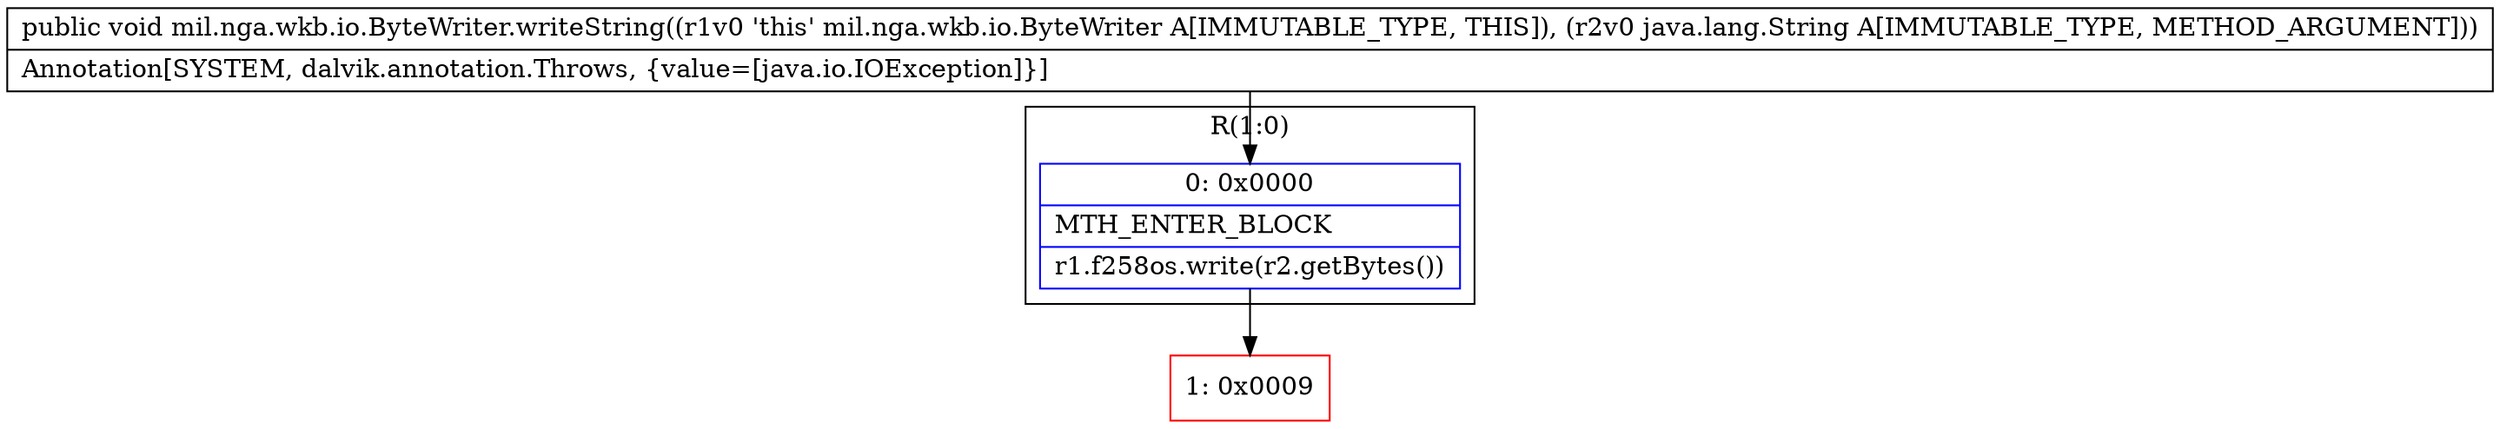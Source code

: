 digraph "CFG formil.nga.wkb.io.ByteWriter.writeString(Ljava\/lang\/String;)V" {
subgraph cluster_Region_1289956181 {
label = "R(1:0)";
node [shape=record,color=blue];
Node_0 [shape=record,label="{0\:\ 0x0000|MTH_ENTER_BLOCK\l|r1.f258os.write(r2.getBytes())\l}"];
}
Node_1 [shape=record,color=red,label="{1\:\ 0x0009}"];
MethodNode[shape=record,label="{public void mil.nga.wkb.io.ByteWriter.writeString((r1v0 'this' mil.nga.wkb.io.ByteWriter A[IMMUTABLE_TYPE, THIS]), (r2v0 java.lang.String A[IMMUTABLE_TYPE, METHOD_ARGUMENT]))  | Annotation[SYSTEM, dalvik.annotation.Throws, \{value=[java.io.IOException]\}]\l}"];
MethodNode -> Node_0;
Node_0 -> Node_1;
}

